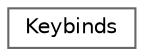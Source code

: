 digraph "Graphical Class Hierarchy"
{
 // LATEX_PDF_SIZE
  bgcolor="transparent";
  edge [fontname=Helvetica,fontsize=10,labelfontname=Helvetica,labelfontsize=10];
  node [fontname=Helvetica,fontsize=10,shape=box,height=0.2,width=0.4];
  rankdir="LR";
  Node0 [id="Node000000",label="Keybinds",height=0.2,width=0.4,color="grey40", fillcolor="white", style="filled",URL="$structKeybinds.html",tooltip="A structure to hold key bindings for various actions in the game."];
}
